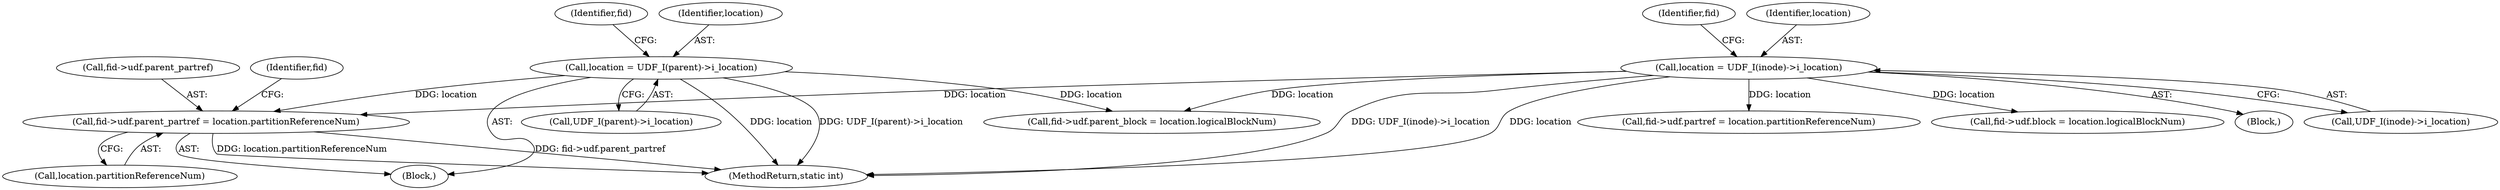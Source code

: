 digraph "0_linux_0143fc5e9f6f5aad4764801015bc8d4b4a278200@pointer" {
"1000209" [label="(Call,fid->udf.parent_partref = location.partitionReferenceNum)"];
"1000194" [label="(Call,location = UDF_I(parent)->i_location)"];
"1000112" [label="(Call,location = UDF_I(inode)->i_location)"];
"1000166" [label="(Call,fid->udf.partref = location.partitionReferenceNum)"];
"1000194" [label="(Call,location = UDF_I(parent)->i_location)"];
"1000196" [label="(Call,UDF_I(parent)->i_location)"];
"1000157" [label="(Call,fid->udf.block = location.logicalBlockNum)"];
"1000210" [label="(Call,fid->udf.parent_partref)"];
"1000193" [label="(Block,)"];
"1000105" [label="(Block,)"];
"1000203" [label="(Identifier,fid)"];
"1000221" [label="(Identifier,fid)"];
"1000209" [label="(Call,fid->udf.parent_partref = location.partitionReferenceNum)"];
"1000120" [label="(Identifier,fid)"];
"1000236" [label="(MethodReturn,static int)"];
"1000195" [label="(Identifier,location)"];
"1000113" [label="(Identifier,location)"];
"1000215" [label="(Call,location.partitionReferenceNum)"];
"1000200" [label="(Call,fid->udf.parent_block = location.logicalBlockNum)"];
"1000112" [label="(Call,location = UDF_I(inode)->i_location)"];
"1000114" [label="(Call,UDF_I(inode)->i_location)"];
"1000209" -> "1000193"  [label="AST: "];
"1000209" -> "1000215"  [label="CFG: "];
"1000210" -> "1000209"  [label="AST: "];
"1000215" -> "1000209"  [label="AST: "];
"1000221" -> "1000209"  [label="CFG: "];
"1000209" -> "1000236"  [label="DDG: location.partitionReferenceNum"];
"1000209" -> "1000236"  [label="DDG: fid->udf.parent_partref"];
"1000194" -> "1000209"  [label="DDG: location"];
"1000112" -> "1000209"  [label="DDG: location"];
"1000194" -> "1000193"  [label="AST: "];
"1000194" -> "1000196"  [label="CFG: "];
"1000195" -> "1000194"  [label="AST: "];
"1000196" -> "1000194"  [label="AST: "];
"1000203" -> "1000194"  [label="CFG: "];
"1000194" -> "1000236"  [label="DDG: location"];
"1000194" -> "1000236"  [label="DDG: UDF_I(parent)->i_location"];
"1000194" -> "1000200"  [label="DDG: location"];
"1000112" -> "1000105"  [label="AST: "];
"1000112" -> "1000114"  [label="CFG: "];
"1000113" -> "1000112"  [label="AST: "];
"1000114" -> "1000112"  [label="AST: "];
"1000120" -> "1000112"  [label="CFG: "];
"1000112" -> "1000236"  [label="DDG: UDF_I(inode)->i_location"];
"1000112" -> "1000236"  [label="DDG: location"];
"1000112" -> "1000157"  [label="DDG: location"];
"1000112" -> "1000166"  [label="DDG: location"];
"1000112" -> "1000200"  [label="DDG: location"];
}
